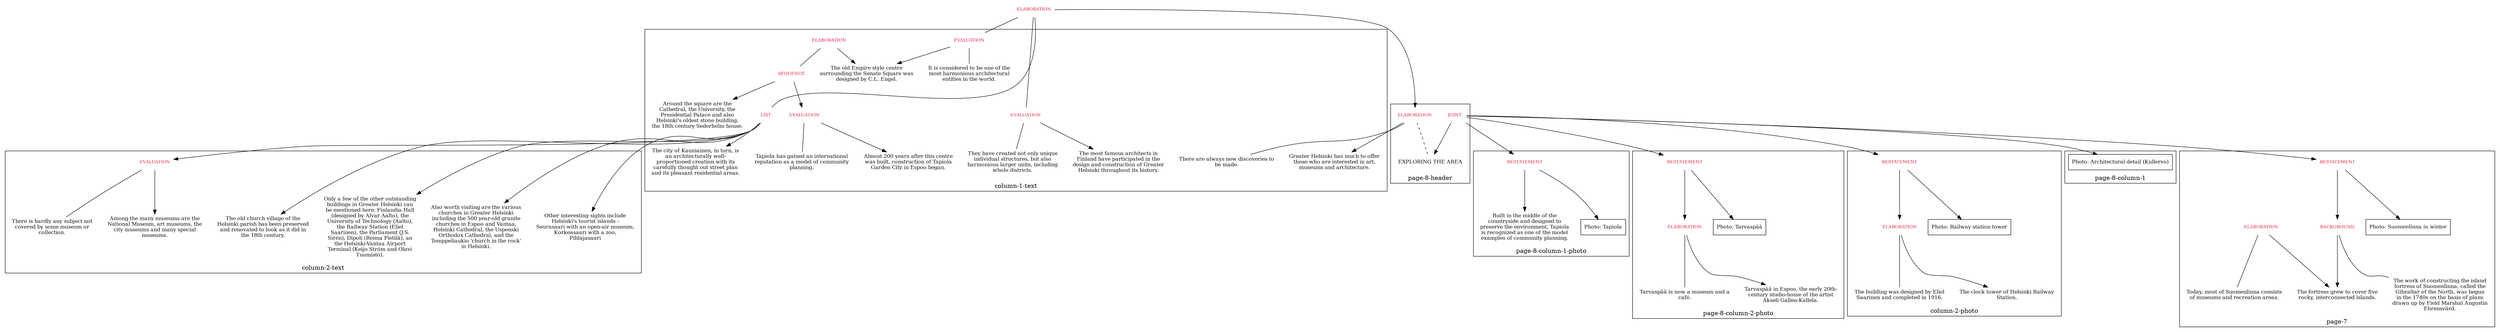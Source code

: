 digraph "rst_layout_graph" { graph [rankdir="BT"];
"span-4.01"	[label="RESTATEMENT", fontcolor="crimson", fontsize="10.0", shape="plaintext"];
"span-4.02"	[label="BACKGROUND", fontcolor="crimson", fontsize="10.0", shape="plaintext"];
"span-4.03"	[label="ELABORATION", fontcolor="crimson", fontsize="10.0", shape="plaintext"];
"span-4.04"	[label="RESTATEMENT", fontcolor="crimson", fontsize="10.0", shape="plaintext"];
"span-4.05"	[label="RESTATEMENT", fontcolor="crimson", fontsize="10.0", shape="plaintext"];
"span-4.06"	[label="ELABORATION", fontcolor="crimson", fontsize="10.0", shape="plaintext"];
"span-4.07"	[label="RESTATEMENT", fontcolor="crimson", fontsize="10.0", shape="plaintext"];
"span-4.08"	[label="ELABORATION", fontcolor="crimson", fontsize="10.0", shape="plaintext"];
"span-4.09"	[label="JOINT", fontcolor="crimson", fontsize="10.0", shape="plaintext"];
"span-4.10"	[label="ELABORATION", fontcolor="crimson", fontsize="10.0", shape="plaintext"];
"span-4.11"	[label="ELABORATION", fontcolor="crimson", fontsize="10.0", shape="plaintext"];
"span-4.12"	[label="EVALUATION", fontcolor="crimson", fontsize="10.0", shape="plaintext"];
"span-4.13"	[label="EVALUATION", fontcolor="crimson", fontsize="10.0", shape="plaintext"];
"span-4.14"	[label="ELABORATION", fontcolor="crimson", fontsize="10.0", shape="plaintext"];
"span-4.15"	[label="SEQUENCE", fontcolor="crimson", fontsize="10.0", shape="plaintext"];
"span-4.16"	[label="EVALUATION", fontcolor="crimson", fontsize="10.0", shape="plaintext"];
"span-4.17"	[label="LIST", fontcolor="crimson", fontsize="10.0", shape="plaintext"];
"span-4.18"	[label="EVALUATION", fontcolor="crimson", fontsize="10.0", shape="plaintext"];
"s-4.01"	[label="Photo: Suomenlinna in winter", fontsize="12.0", shape="box"];
"s-4.02"	[label="The work of constructing the island
fortress of Suomenlinna, called the
Gibraltar of the North, was begun
in the 1740s on the basis of plans
drawn up by Field Marshal Augustin
Ehrensvärd.", fontsize="12.0", shape="box", style="filled", color="white"];
"s-4.03"	[label="The fortress grew to cover five
rocky, interconnected islands.", fontsize="12.0", shape="box", style="filled", color="white"];
"s-4.04"	[label="Today, most of Suomenlinna consists
of museums and recreation areas.", fontsize="12.0", shape="box", style="filled", color="white"];
"s-4.05"	[label="EXPLORING THE AREA", fontsize="12.0", shape="box", style="filled", color="white"];
"s-4.06"	[label="Photo: Architectural detail (Kullervo)", fontsize="12.0", shape="box"];
"s-4.07"	[label="Greater Helsinki has much to offer
those who are interested in art,
museums and architecture.", fontsize="12.0", shape="box", style="filled", color="white"];
"s-4.08"	[label="There are always new discoveries to
be made.", fontsize="12.0", shape="box", style="filled", color="white"];
"s-4.09"	[label="The most famous architects in
Finland have participated in the
design and construction of Greater
Helsinki throughout its history.", fontsize="12.0", shape="box", style="filled", color="white"];
"s-4.10"	[label="They have created not only unique
individual structures, but also
harmonious larger units, including
whole districts.", fontsize="12.0", shape="box", style="filled", color="white"];
"s-4.11"	[label="The old Empire style centre
surrounding the Senate Square was
designed by C.L. Engel.", fontsize="12.0", shape="box", style="filled", color="white"];
"s-4.12"	[label="It is considered to be one of the
most harmonious architectural
entities in the world.", fontsize="12.0", shape="box", style="filled", color="white"];
"s-4.13"	[label="Around the square are the
Cathedral, the University, the
Presidential Palace and also
Helsinki's oldest stone building,
the 18th century Sederholm house.", fontsize="12.0", shape="box", style="filled", color="white"];
"s-4.14"	[label="Almost 200 years after this centre
was built, construction of Tapiola
Garden City in Espoo began.", fontsize="12.0", shape="box", style="filled", color="white"];
"s-4.15"	[label="Tapiola has gained an international
reputation as a model of community
planning.", fontsize="12.0", shape="box", style="filled", color="white"];
"s-4.16"	[label="The city of Kauniainen, in turn, is
an architecturally well-
proportioned creation with its
carefully thought out street plan
and its pleasant residential areas.", fontsize="12.0", shape="box", style="filled", color="white"];
"s-4.17"	[label="The old church village of the
Helsinki parish has been preserved
and renovated to look as it did in
the 18th century.", fontsize="12.0", shape="box", style="filled", color="white"];
"s-4.18"	[label="Only a few of the other outstanding
buildings in Greater Helsinki can
be mentioned here: Finlandia Hall
(designed by Alvar Aalto), the
University of Technology (Aalto),
the Railway Station (Eliel
Saarinen), the Parliament (J.S.
Sirén), Dipoli (Reima Pietilä), an
the Helsinki-Vantaa Airport
Terminal (Keijo Ström and Olavi
Tuomisto).", fontsize="12.0", shape="box", style="filled", color="white"];
"s-4.19"	[label="Also worth visiting are the various
churches in Greater Helsinki
including the 500 year-old granite
churches in Espoo and Vantaa,
Helsinki Cathedral, the Uspenski
Orthodox Cathedral, and the
Temppeliaukio 'church in the rock'
in Helsinki.", fontsize="12.0", shape="box", style="filled", color="white"];
"s-4.20"	[label="Among the many museums are the
National Museum, art museums, the
city museums and many special
museums.", fontsize="12.0", shape="box", style="filled", color="white"];
"s-4.21"	[label="There is hardly any subject not
covered by some museum or
collection.", fontsize="12.0", shape="box", style="filled", color="white"];
"s-4.22"	[label="Other interesting sights include
Helsinki's tourist islands -
Seurasaari with an open-air museum,
Korkeasaari with a zoo,
Pihlajasaari", fontsize="12.0", shape="box", style="filled", color="white"];
"s-4.23"	[label="Photo: Tapiola", fontsize="12.0", shape="box"];
"s-4.24"	[label="Built in the middle of the
countryside and designed to
preserve the environment, Tapiola
is recognized as one of the model
examples of community planning.", fontsize="12.0", shape="box", style="filled", color="white"];
"s-4.25"	[label="Photo: Tarvaspää", fontsize="12.0", shape="box"];
"s-4.26"	[label="Tarvaspää in Espoo, the early 20th-
century studio-home of the artist
Akseli Gallen-Kallela.", fontsize="12.0", shape="box", style="filled", color="white"];
"s-4.27"	[label="Tarvaspää is now a museum and a
café.", fontsize="12.0", shape="box", style="filled", color="white"];
"s-4.28"	[label="Photo: Railway station tower", fontsize="12.0", shape="box"];
"s-4.29"	[label="The clock tower of Helsinki Railway
Station.", fontsize="12.0", shape="box", style="filled", color="white"];
"s-4.30"	[label="The building was designed by Eliel
Saarinen and completed in 1916.", fontsize="12.0", shape="box", style="filled", color="white"];
	subgraph cluster0 {
label = "page-7";
"s-4.01" -> "span-4.01"	 [dir="back"];
"s-4.03" -> "span-4.02"	 [dir="back"];
"s-4.02" -> "span-4.02"	 [dir="none"];
"s-4.03" -> "span-4.03"	 [dir="back"];
"s-4.04" -> "span-4.03"	 [dir="none"];
}
	subgraph cluster1 {
label = "page-8";
}
	subgraph cluster2 {
label = "page-8-header";
"s-4.05" -> "span-4.09"	 [dir="back"];
"s-4.05" -> "span-4.10"	 [dir="none", style="dashed"];
}
	subgraph cluster3 {
label = "page-8-column-1";
"s-4.06" -> "span-4.09"	 [dir="back"];
}
	subgraph cluster4 {
label = "column-1-text";
"s-4.07" -> "span-4.10"	 [dir="back"];
"s-4.08" -> "span-4.10"	 [dir="none"];
"s-4.09" -> "span-4.12"	 [dir="back"];
"s-4.10" -> "span-4.12"	 [dir="none"];
"s-4.11" -> "span-4.13"	 [dir="back"];
"s-4.12" -> "span-4.13"	 [dir="none"];
"s-4.11" -> "span-4.14"	 [dir="back"];
"span-4.15" -> "span-4.14"	 [dir="none"];
"s-4.13" -> "span-4.15"	 [dir="back"];
"s-4.14" -> "span-4.16"	 [dir="back"];
"s-4.15" -> "span-4.16"	 [dir="none"];
"s-4.16" -> "span-4.17"	 [dir="back"];
}
	subgraph cluster5 {
label = "page-8-column-1-photo";
"s-4.23" -> "span-4.04"	 [dir="back"];
"s-4.24" -> "span-4.04"	 [dir="back"];
}
	subgraph cluster6 {
label = "page-8-column-2";
}
	subgraph cluster7 {
label = "page-8-column-2-photo";
"s-4.25" -> "span-4.05"	 [dir="back"];
"s-4.26" -> "span-4.06"	 [dir="back"];
"s-4.27" -> "span-4.06"	 [dir="none"];
}
	subgraph cluster8 {
label = "column-2-text";
"s-4.17" -> "span-4.17"	 [dir="back"];
"s-4.18" -> "span-4.17"	 [dir="back"];
"s-4.19" -> "span-4.17"	 [dir="back"];
"s-4.20" -> "span-4.18"	 [dir="back"];
"s-4.21" -> "span-4.18"	 [dir="none"];
"s-4.22" -> "span-4.17"	 [dir="back"];
}
	subgraph cluster9 {
label = "column-2-photo";
"s-4.28" -> "span-4.07"	 [dir="back"];
"s-4.29" -> "span-4.08"	 [dir="back"];
"s-4.30" -> "span-4.08"	 [dir="none"];
}
"span-4.02" -> "span-4.01"	 [dir="back"];
"span-4.06" -> "span-4.05"	 [dir="back"];
"span-4.08" -> "span-4.07"	 [dir="back"];
"span-4.01" -> "span-4.09"	 [dir="back"];
"span-4.04" -> "span-4.09"	 [dir="back"];
"span-4.05" -> "span-4.09"	 [dir="back"];
"span-4.07" -> "span-4.09"	 [dir="back"];
"span-4.16" -> "span-4.15"	 [dir="back"];
"span-4.18" -> "span-4.17"	 [dir="back"];
"span-4.10" -> "span-4.11"	 [dir="back"];
"span-4.12" -> "span-4.11"	 [dir="none"];
"span-4.13" -> "span-4.11"	 [dir="none"];
"span-4.17" -> "span-4.11"	 [dir="none"];
}
